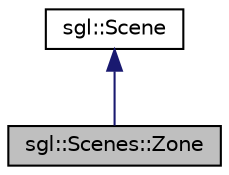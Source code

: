 digraph "sgl::Scenes::Zone"
{
 // INTERACTIVE_SVG=YES
  edge [fontname="Helvetica",fontsize="10",labelfontname="Helvetica",labelfontsize="10"];
  node [fontname="Helvetica",fontsize="10",shape=record];
  Node1 [label="sgl::Scenes::Zone",height=0.2,width=0.4,color="black", fillcolor="grey75", style="filled", fontcolor="black"];
  Node2 -> Node1 [dir="back",color="midnightblue",fontsize="10",style="solid",fontname="Helvetica"];
  Node2 [label="sgl::Scene",height=0.2,width=0.4,color="black", fillcolor="white", style="filled",URL="$d8/dcf/classsgl_1_1Scene.html",tooltip="Base class which every user scene must derive from. "];
}
